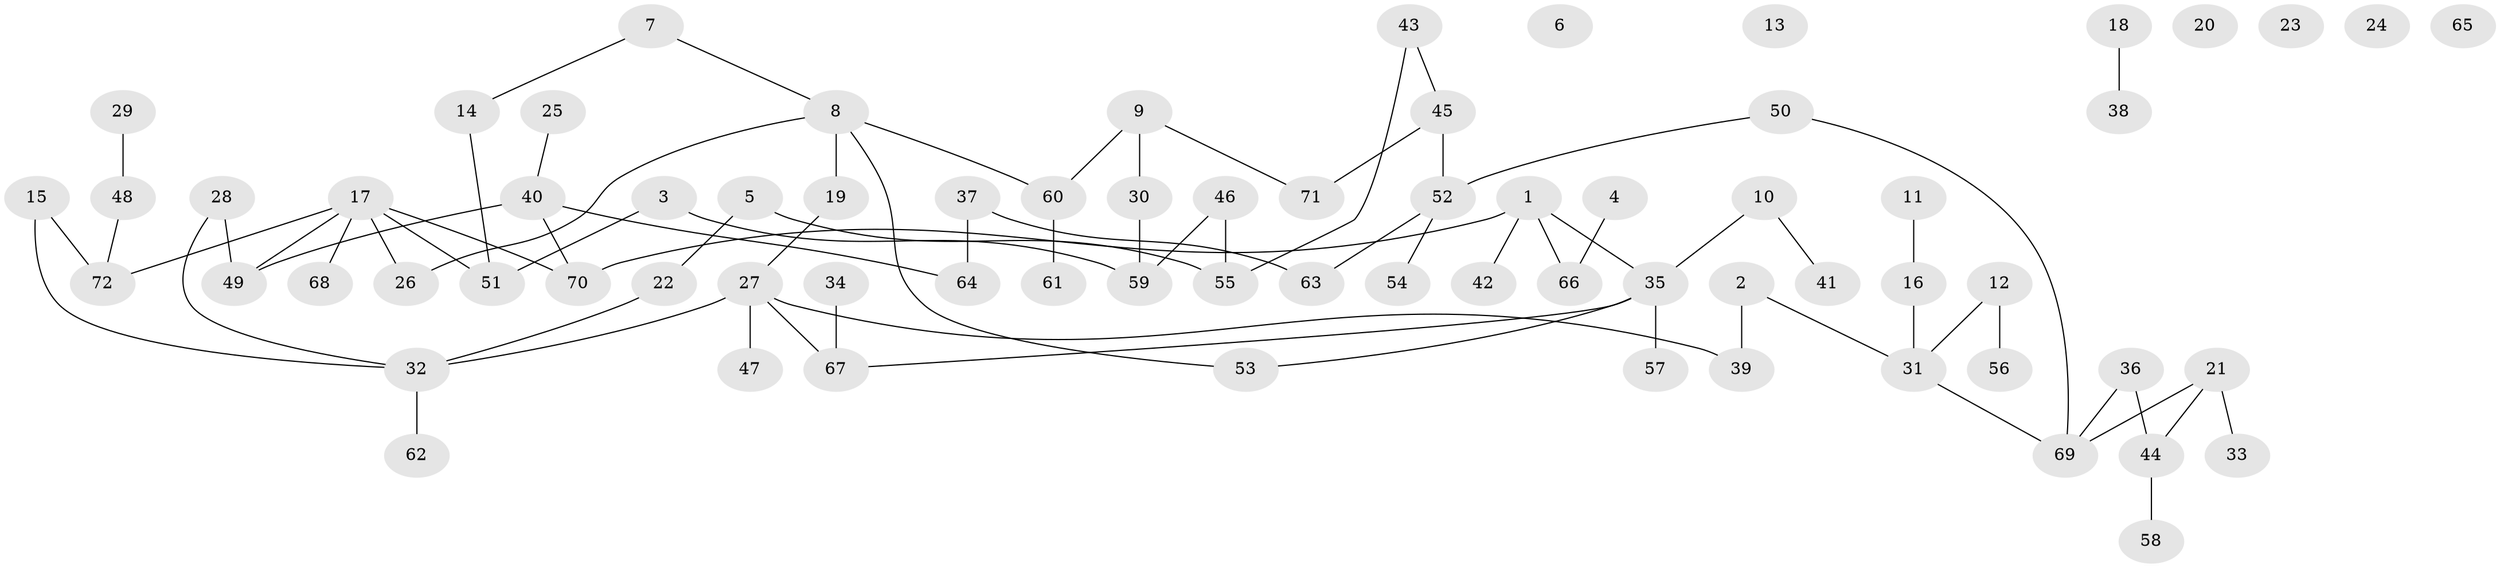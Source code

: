 // coarse degree distribution, {1: 0.3023255813953488, 0: 0.13953488372093023, 2: 0.2558139534883721, 4: 0.13953488372093023, 5: 0.046511627906976744, 3: 0.09302325581395349, 7: 0.023255813953488372}
// Generated by graph-tools (version 1.1) at 2025/44/03/04/25 21:44:04]
// undirected, 72 vertices, 76 edges
graph export_dot {
graph [start="1"]
  node [color=gray90,style=filled];
  1;
  2;
  3;
  4;
  5;
  6;
  7;
  8;
  9;
  10;
  11;
  12;
  13;
  14;
  15;
  16;
  17;
  18;
  19;
  20;
  21;
  22;
  23;
  24;
  25;
  26;
  27;
  28;
  29;
  30;
  31;
  32;
  33;
  34;
  35;
  36;
  37;
  38;
  39;
  40;
  41;
  42;
  43;
  44;
  45;
  46;
  47;
  48;
  49;
  50;
  51;
  52;
  53;
  54;
  55;
  56;
  57;
  58;
  59;
  60;
  61;
  62;
  63;
  64;
  65;
  66;
  67;
  68;
  69;
  70;
  71;
  72;
  1 -- 35;
  1 -- 42;
  1 -- 66;
  1 -- 70;
  2 -- 31;
  2 -- 39;
  3 -- 51;
  3 -- 59;
  4 -- 66;
  5 -- 22;
  5 -- 55;
  7 -- 8;
  7 -- 14;
  8 -- 19;
  8 -- 26;
  8 -- 53;
  8 -- 60;
  9 -- 30;
  9 -- 60;
  9 -- 71;
  10 -- 35;
  10 -- 41;
  11 -- 16;
  12 -- 31;
  12 -- 56;
  14 -- 51;
  15 -- 32;
  15 -- 72;
  16 -- 31;
  17 -- 26;
  17 -- 49;
  17 -- 51;
  17 -- 68;
  17 -- 70;
  17 -- 72;
  18 -- 38;
  19 -- 27;
  21 -- 33;
  21 -- 44;
  21 -- 69;
  22 -- 32;
  25 -- 40;
  27 -- 32;
  27 -- 39;
  27 -- 47;
  27 -- 67;
  28 -- 32;
  28 -- 49;
  29 -- 48;
  30 -- 59;
  31 -- 69;
  32 -- 62;
  34 -- 67;
  35 -- 53;
  35 -- 57;
  35 -- 67;
  36 -- 44;
  36 -- 69;
  37 -- 63;
  37 -- 64;
  40 -- 49;
  40 -- 64;
  40 -- 70;
  43 -- 45;
  43 -- 55;
  44 -- 58;
  45 -- 52;
  45 -- 71;
  46 -- 55;
  46 -- 59;
  48 -- 72;
  50 -- 52;
  50 -- 69;
  52 -- 54;
  52 -- 63;
  60 -- 61;
}
